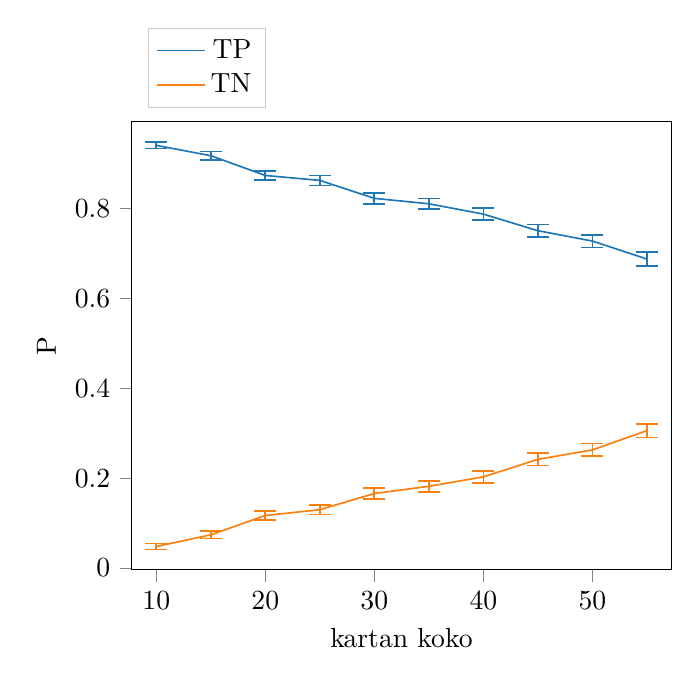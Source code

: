 % This file was created by matplotlib2tikz v0.6.14.
\begin{tikzpicture}

\definecolor{color0}{rgb}{0.122,0.467,0.706}
\definecolor{color1}{rgb}{1,0.498,0.055}

\begin{axis}[
xlabel={kartan koko},
ylabel={P},
xmin=7.75, xmax=57.25,
ymin=-0.004, ymax=0.994,
tick align=outside,
tick pos=left,
x grid style={lightgray!92.026!black},
y grid style={lightgray!92.026!black}
,
legend entries={{TP},{TN}},
legend cell align={right},
legend style={draw=white!80.0!black},
legend style={at={(0.03,1.03)},anchor=south west}
]  % replace the ending bracket
\addlegendimage{no markers, color0}
\addlegendimage{no markers, color1}%]
\path [draw=color0, semithick] (axis cs:10,0.934)
--(axis cs:10,0.948);

\path [draw=color0, semithick] (axis cs:15,0.909)
--(axis cs:15,0.927);

\path [draw=color0, semithick] (axis cs:20,0.864)
--(axis cs:20,0.884);

\path [draw=color0, semithick] (axis cs:25,0.852)
--(axis cs:25,0.874);

\path [draw=color0, semithick] (axis cs:30,0.811)
--(axis cs:30,0.835);

\path [draw=color0, semithick] (axis cs:35,0.799)
--(axis cs:35,0.823);

\path [draw=color0, semithick] (axis cs:40,0.775)
--(axis cs:40,0.801);

\path [draw=color0, semithick] (axis cs:45,0.737)
--(axis cs:45,0.765);

\path [draw=color0, semithick] (axis cs:50,0.714)
--(axis cs:50,0.742);

\path [draw=color0, semithick] (axis cs:55,0.673)
--(axis cs:55,0.703);

\path [draw=color1, semithick] (axis cs:10,0.041)
--(axis cs:10,0.055);

\path [draw=color1, semithick] (axis cs:15,0.066)
--(axis cs:15,0.082);

\path [draw=color1, semithick] (axis cs:20,0.107)
--(axis cs:20,0.127);

\path [draw=color1, semithick] (axis cs:25,0.119)
--(axis cs:25,0.141);

\path [draw=color1, semithick] (axis cs:30,0.154)
--(axis cs:30,0.178);

\path [draw=color1, semithick] (axis cs:35,0.17)
--(axis cs:35,0.194);

\path [draw=color1, semithick] (axis cs:40,0.19)
--(axis cs:40,0.216);

\path [draw=color1, semithick] (axis cs:45,0.228)
--(axis cs:45,0.256);

\path [draw=color1, semithick] (axis cs:50,0.249)
--(axis cs:50,0.277);

\path [draw=color1, semithick] (axis cs:55,0.291)
--(axis cs:55,0.321);

\addplot [semithick, color0, mark=-, mark size=4, mark options={solid}, only marks, forget plot]
table {%
10 0.934
15 0.909
20 0.864
25 0.852
30 0.811
35 0.799
40 0.775
45 0.737
50 0.714
55 0.673
};
\addplot [semithick, color0, mark=-, mark size=4, mark options={solid}, only marks, forget plot]
table {%
10 0.948
15 0.927
20 0.884
25 0.874
30 0.835
35 0.823
40 0.801
45 0.765
50 0.742
55 0.703
};
\addplot [semithick, color1, mark=-, mark size=4, mark options={solid}, only marks, forget plot]
table {%
10 0.041
15 0.066
20 0.107
25 0.119
30 0.154
35 0.17
40 0.19
45 0.228
50 0.249
55 0.291
};
\addplot [semithick, color1, mark=-, mark size=4, mark options={solid}, only marks, forget plot]
table {%
10 0.055
15 0.082
20 0.127
25 0.141
30 0.178
35 0.194
40 0.216
45 0.256
50 0.277
55 0.321
};
\addplot [semithick, color0, forget plot]
table {%
10 0.941
15 0.918
20 0.874
25 0.863
30 0.823
35 0.811
40 0.788
45 0.751
50 0.728
55 0.688
};
\addplot [semithick, color1, forget plot]
table {%
10 0.048
15 0.074
20 0.117
25 0.13
30 0.166
35 0.182
40 0.203
45 0.242
50 0.263
55 0.306
};
\end{axis}

\end{tikzpicture}